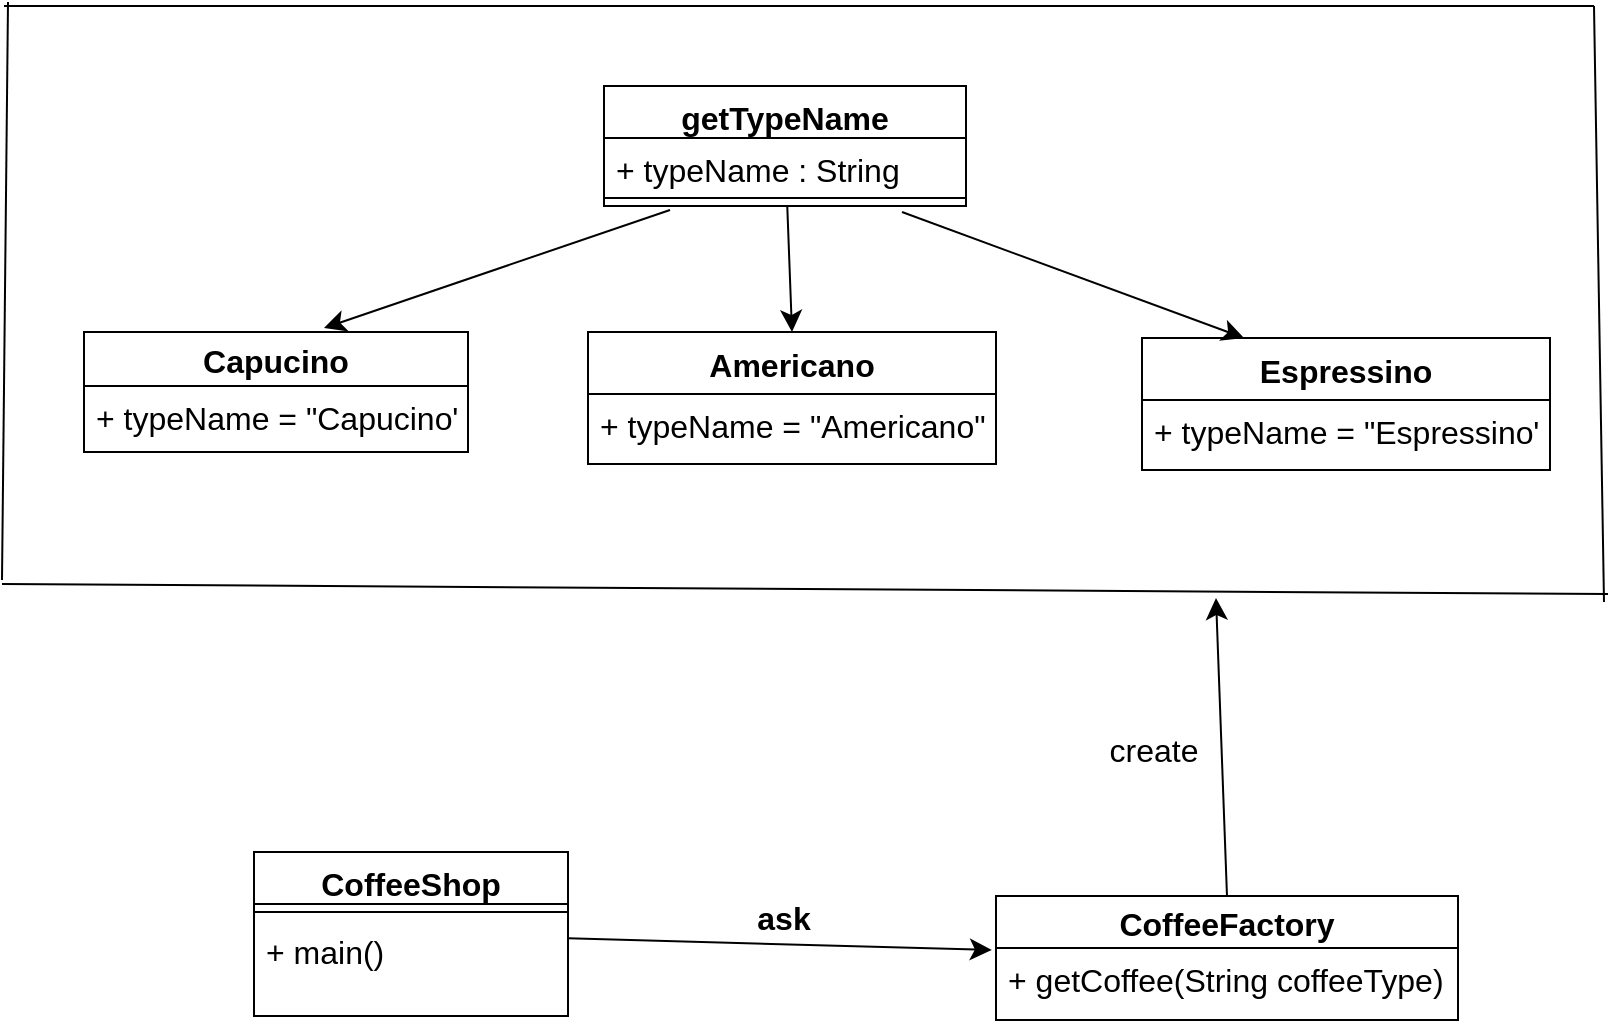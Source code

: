 <mxfile version="20.8.20" type="device"><diagram name="Page-1" id="cgnqbiNjh6o_TCwPgBN1"><mxGraphModel dx="1520" dy="490" grid="0" gridSize="10" guides="0" tooltips="0" connect="1" arrows="1" fold="1" page="0" pageScale="1" pageWidth="850" pageHeight="1100" background="none" math="0" shadow="0"><root><mxCell id="0"/><mxCell id="1" parent="0"/><mxCell id="0SiHQ3kdiUOCSWzhs0vf-30" style="edgeStyle=none;curved=1;rounded=0;orthogonalLoop=1;jettySize=auto;html=1;entryX=0.5;entryY=0;entryDx=0;entryDy=0;fontSize=12;startSize=8;endSize=8;" edge="1" parent="1" source="0SiHQ3kdiUOCSWzhs0vf-1" target="0SiHQ3kdiUOCSWzhs0vf-13"><mxGeometry relative="1" as="geometry"/></mxCell><mxCell id="0SiHQ3kdiUOCSWzhs0vf-1" value="getTypeName" style="swimlane;fontStyle=1;align=center;verticalAlign=top;childLayout=stackLayout;horizontal=1;startSize=26;horizontalStack=0;resizeParent=1;resizeParentMax=0;resizeLast=0;collapsible=1;marginBottom=0;fontSize=16;" vertex="1" parent="1"><mxGeometry x="137" y="158" width="181" height="60" as="geometry"/></mxCell><mxCell id="0SiHQ3kdiUOCSWzhs0vf-2" value="+ typeName : String" style="text;strokeColor=none;fillColor=none;align=left;verticalAlign=top;spacingLeft=4;spacingRight=4;overflow=hidden;rotatable=0;points=[[0,0.5],[1,0.5]];portConstraint=eastwest;fontSize=16;" vertex="1" parent="0SiHQ3kdiUOCSWzhs0vf-1"><mxGeometry y="26" width="181" height="26" as="geometry"/></mxCell><mxCell id="0SiHQ3kdiUOCSWzhs0vf-3" value="" style="line;strokeWidth=1;fillColor=none;align=left;verticalAlign=middle;spacingTop=-1;spacingLeft=3;spacingRight=3;rotatable=0;labelPosition=right;points=[];portConstraint=eastwest;strokeColor=inherit;fontSize=16;" vertex="1" parent="0SiHQ3kdiUOCSWzhs0vf-1"><mxGeometry y="52" width="181" height="8" as="geometry"/></mxCell><mxCell id="0SiHQ3kdiUOCSWzhs0vf-9" value="Capucino" style="swimlane;fontStyle=1;childLayout=stackLayout;horizontal=1;startSize=27;fillColor=none;horizontalStack=0;resizeParent=1;resizeParentMax=0;resizeLast=0;collapsible=1;marginBottom=0;fontSize=16;" vertex="1" parent="1"><mxGeometry x="-123" y="281" width="192" height="60" as="geometry"/></mxCell><mxCell id="0SiHQ3kdiUOCSWzhs0vf-12" value="+ typeName = &quot;Capucino&quot;" style="text;strokeColor=none;fillColor=none;align=left;verticalAlign=top;spacingLeft=4;spacingRight=4;overflow=hidden;rotatable=0;points=[[0,0.5],[1,0.5]];portConstraint=eastwest;fontSize=16;" vertex="1" parent="0SiHQ3kdiUOCSWzhs0vf-9"><mxGeometry y="27" width="192" height="33" as="geometry"/></mxCell><mxCell id="0SiHQ3kdiUOCSWzhs0vf-13" value="Americano" style="swimlane;fontStyle=1;childLayout=stackLayout;horizontal=1;startSize=31;fillColor=none;horizontalStack=0;resizeParent=1;resizeParentMax=0;resizeLast=0;collapsible=1;marginBottom=0;fontSize=16;" vertex="1" parent="1"><mxGeometry x="129" y="281" width="204" height="66" as="geometry"/></mxCell><mxCell id="0SiHQ3kdiUOCSWzhs0vf-16" value="+ typeName = &quot;Americano&quot;" style="text;strokeColor=none;fillColor=none;align=left;verticalAlign=top;spacingLeft=4;spacingRight=4;overflow=hidden;rotatable=0;points=[[0,0.5],[1,0.5]];portConstraint=eastwest;fontSize=16;" vertex="1" parent="0SiHQ3kdiUOCSWzhs0vf-13"><mxGeometry y="31" width="204" height="35" as="geometry"/></mxCell><mxCell id="0SiHQ3kdiUOCSWzhs0vf-17" value="Espressino" style="swimlane;fontStyle=1;childLayout=stackLayout;horizontal=1;startSize=31;fillColor=none;horizontalStack=0;resizeParent=1;resizeParentMax=0;resizeLast=0;collapsible=1;marginBottom=0;fontSize=16;" vertex="1" parent="1"><mxGeometry x="406" y="284" width="204" height="66" as="geometry"/></mxCell><mxCell id="0SiHQ3kdiUOCSWzhs0vf-18" value="+ typeName = &quot;Espressino&quot;" style="text;strokeColor=none;fillColor=none;align=left;verticalAlign=top;spacingLeft=4;spacingRight=4;overflow=hidden;rotatable=0;points=[[0,0.5],[1,0.5]];portConstraint=eastwest;fontSize=16;" vertex="1" parent="0SiHQ3kdiUOCSWzhs0vf-17"><mxGeometry y="31" width="204" height="35" as="geometry"/></mxCell><mxCell id="0SiHQ3kdiUOCSWzhs0vf-25" value="" style="endArrow=none;html=1;rounded=0;fontSize=12;startSize=8;endSize=8;curved=1;" edge="1" parent="1"><mxGeometry width="50" height="50" relative="1" as="geometry"><mxPoint x="637" y="416" as="sourcePoint"/><mxPoint x="632" y="118" as="targetPoint"/></mxGeometry></mxCell><mxCell id="0SiHQ3kdiUOCSWzhs0vf-26" value="" style="endArrow=none;html=1;rounded=0;fontSize=12;startSize=8;endSize=8;curved=1;" edge="1" parent="1"><mxGeometry width="50" height="50" relative="1" as="geometry"><mxPoint x="-164" y="407" as="sourcePoint"/><mxPoint x="639" y="412" as="targetPoint"/></mxGeometry></mxCell><mxCell id="0SiHQ3kdiUOCSWzhs0vf-27" value="" style="endArrow=none;html=1;rounded=0;fontSize=12;startSize=8;endSize=8;curved=1;" edge="1" parent="1"><mxGeometry width="50" height="50" relative="1" as="geometry"><mxPoint x="-164" y="405" as="sourcePoint"/><mxPoint x="-161" y="116" as="targetPoint"/></mxGeometry></mxCell><mxCell id="0SiHQ3kdiUOCSWzhs0vf-28" value="" style="endArrow=none;html=1;rounded=0;fontSize=12;startSize=8;endSize=8;curved=1;" edge="1" parent="1"><mxGeometry width="50" height="50" relative="1" as="geometry"><mxPoint x="-163" y="118" as="sourcePoint"/><mxPoint x="632" y="118" as="targetPoint"/></mxGeometry></mxCell><mxCell id="0SiHQ3kdiUOCSWzhs0vf-29" value="" style="endArrow=classic;html=1;rounded=0;fontSize=12;startSize=8;endSize=8;curved=1;entryX=0.625;entryY=-0.033;entryDx=0;entryDy=0;entryPerimeter=0;" edge="1" parent="1" target="0SiHQ3kdiUOCSWzhs0vf-9"><mxGeometry width="50" height="50" relative="1" as="geometry"><mxPoint x="170" y="220" as="sourcePoint"/><mxPoint x="276" y="215" as="targetPoint"/></mxGeometry></mxCell><mxCell id="0SiHQ3kdiUOCSWzhs0vf-32" style="edgeStyle=none;curved=1;rounded=0;orthogonalLoop=1;jettySize=auto;html=1;entryX=0.25;entryY=0;entryDx=0;entryDy=0;fontSize=12;startSize=8;endSize=8;" edge="1" parent="1" target="0SiHQ3kdiUOCSWzhs0vf-17"><mxGeometry relative="1" as="geometry"><mxPoint x="286" y="221" as="sourcePoint"/></mxGeometry></mxCell><mxCell id="0SiHQ3kdiUOCSWzhs0vf-33" value="CoffeeFactory" style="swimlane;fontStyle=1;childLayout=stackLayout;horizontal=1;startSize=26;fillColor=none;horizontalStack=0;resizeParent=1;resizeParentMax=0;resizeLast=0;collapsible=1;marginBottom=0;fontSize=16;" vertex="1" parent="1"><mxGeometry x="333" y="563" width="231" height="62" as="geometry"/></mxCell><mxCell id="0SiHQ3kdiUOCSWzhs0vf-36" value="+ getCoffee(String coffeeType)" style="text;strokeColor=none;fillColor=none;align=left;verticalAlign=top;spacingLeft=4;spacingRight=4;overflow=hidden;rotatable=0;points=[[0,0.5],[1,0.5]];portConstraint=eastwest;fontSize=16;" vertex="1" parent="0SiHQ3kdiUOCSWzhs0vf-33"><mxGeometry y="26" width="231" height="36" as="geometry"/></mxCell><mxCell id="0SiHQ3kdiUOCSWzhs0vf-38" value="" style="endArrow=classic;html=1;rounded=0;fontSize=12;startSize=8;endSize=8;curved=1;exitX=0.5;exitY=0;exitDx=0;exitDy=0;" edge="1" parent="1" source="0SiHQ3kdiUOCSWzhs0vf-33"><mxGeometry width="50" height="50" relative="1" as="geometry"><mxPoint x="459" y="414" as="sourcePoint"/><mxPoint x="443" y="414" as="targetPoint"/></mxGeometry></mxCell><mxCell id="0SiHQ3kdiUOCSWzhs0vf-39" value="create" style="text;html=1;strokeColor=none;fillColor=none;align=center;verticalAlign=middle;whiteSpace=wrap;rounded=0;fontSize=16;" vertex="1" parent="1"><mxGeometry x="382" y="475" width="60" height="30" as="geometry"/></mxCell><mxCell id="0SiHQ3kdiUOCSWzhs0vf-44" style="edgeStyle=none;curved=1;rounded=0;orthogonalLoop=1;jettySize=auto;html=1;entryX=-0.009;entryY=0.028;entryDx=0;entryDy=0;entryPerimeter=0;fontSize=12;startSize=8;endSize=8;" edge="1" parent="1" source="0SiHQ3kdiUOCSWzhs0vf-40" target="0SiHQ3kdiUOCSWzhs0vf-36"><mxGeometry relative="1" as="geometry"/></mxCell><mxCell id="0SiHQ3kdiUOCSWzhs0vf-40" value="CoffeeShop" style="swimlane;fontStyle=1;align=center;verticalAlign=top;childLayout=stackLayout;horizontal=1;startSize=26;horizontalStack=0;resizeParent=1;resizeParentMax=0;resizeLast=0;collapsible=1;marginBottom=0;fontSize=16;" vertex="1" parent="1"><mxGeometry x="-38" y="541" width="157" height="82" as="geometry"/></mxCell><mxCell id="0SiHQ3kdiUOCSWzhs0vf-42" value="" style="line;strokeWidth=1;fillColor=none;align=left;verticalAlign=middle;spacingTop=-1;spacingLeft=3;spacingRight=3;rotatable=0;labelPosition=right;points=[];portConstraint=eastwest;strokeColor=inherit;fontSize=16;" vertex="1" parent="0SiHQ3kdiUOCSWzhs0vf-40"><mxGeometry y="26" width="157" height="8" as="geometry"/></mxCell><mxCell id="0SiHQ3kdiUOCSWzhs0vf-43" value="+ main()" style="text;strokeColor=none;fillColor=none;align=left;verticalAlign=top;spacingLeft=4;spacingRight=4;overflow=hidden;rotatable=0;points=[[0,0.5],[1,0.5]];portConstraint=eastwest;fontSize=16;" vertex="1" parent="0SiHQ3kdiUOCSWzhs0vf-40"><mxGeometry y="34" width="157" height="48" as="geometry"/></mxCell><mxCell id="0SiHQ3kdiUOCSWzhs0vf-45" value="ask" style="text;align=center;fontStyle=1;verticalAlign=middle;spacingLeft=3;spacingRight=3;strokeColor=none;rotatable=0;points=[[0,0.5],[1,0.5]];portConstraint=eastwest;fontSize=16;" vertex="1" parent="1"><mxGeometry x="187" y="560" width="80" height="26" as="geometry"/></mxCell></root></mxGraphModel></diagram></mxfile>